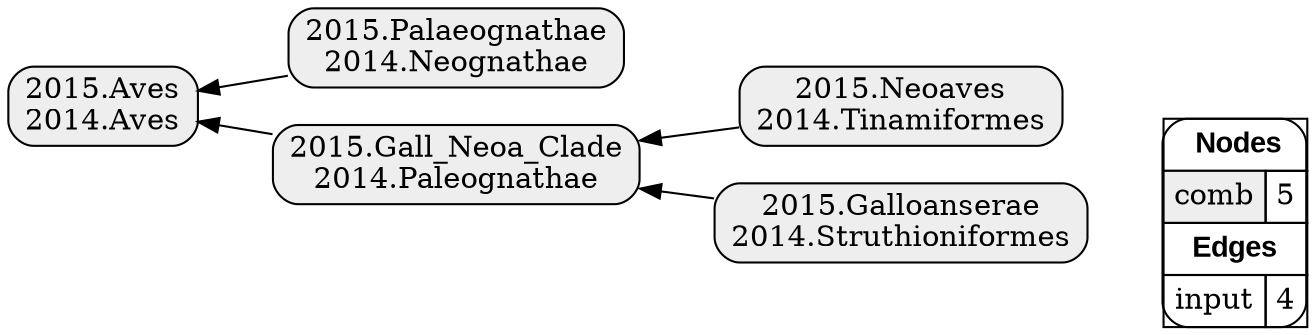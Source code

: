 digraph{
rankdir=RL
node[shape=box style="filled,rounded" fillcolor="#EEEEEE"] 
"2015.Gall_Neoa_Clade\n2014.Paleognathae"
"2015.Aves\n2014.Aves"
"2015.Neoaves\n2014.Tinamiformes"
"2015.Palaeognathae\n2014.Neognathae"
"2015.Galloanserae\n2014.Struthioniformes"
edge[arrowhead=normal style=solid color="#000000" constraint=true penwidth=1]
"2015.Neoaves\n2014.Tinamiformes" -> "2015.Gall_Neoa_Clade\n2014.Paleognathae"
"2015.Galloanserae\n2014.Struthioniformes" -> "2015.Gall_Neoa_Clade\n2014.Paleognathae"
"2015.Gall_Neoa_Clade\n2014.Paleognathae" -> "2015.Aves\n2014.Aves"
"2015.Palaeognathae\n2014.Neognathae" -> "2015.Aves\n2014.Aves"
edge[arrowhead=normal style=dotted color="#000000" constraint=true penwidth=1]
node[shape=box] 
{rank=source Legend [fillcolor= white margin=0 label=< 
 <TABLE BORDER="0" CELLBORDER="1" CELLSPACING="0" CELLPADDING="4"> 
<TR> <TD COLSPAN="2"><font face="Arial Black"> Nodes</font></TD> </TR> 
<TR> 
 <TD bgcolor="#EEEEEE">comb</TD> 
 <TD>5</TD> 
 </TR> 
<TR> <TD COLSPAN="2"><font face = "Arial Black"> Edges </font></TD> </TR> 
<TR> 
 <TD><font color ="#000000">input</font></TD> 
 <TD>4</TD> 
 </TR> 
</TABLE> 
 >] } 
}